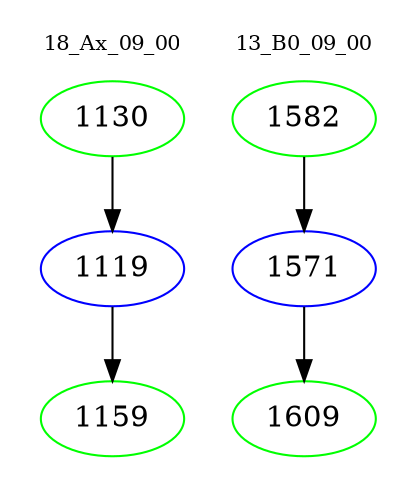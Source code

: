 digraph{
subgraph cluster_0 {
color = white
label = "18_Ax_09_00";
fontsize=10;
T0_1130 [label="1130", color="green"]
T0_1130 -> T0_1119 [color="black"]
T0_1119 [label="1119", color="blue"]
T0_1119 -> T0_1159 [color="black"]
T0_1159 [label="1159", color="green"]
}
subgraph cluster_1 {
color = white
label = "13_B0_09_00";
fontsize=10;
T1_1582 [label="1582", color="green"]
T1_1582 -> T1_1571 [color="black"]
T1_1571 [label="1571", color="blue"]
T1_1571 -> T1_1609 [color="black"]
T1_1609 [label="1609", color="green"]
}
}
